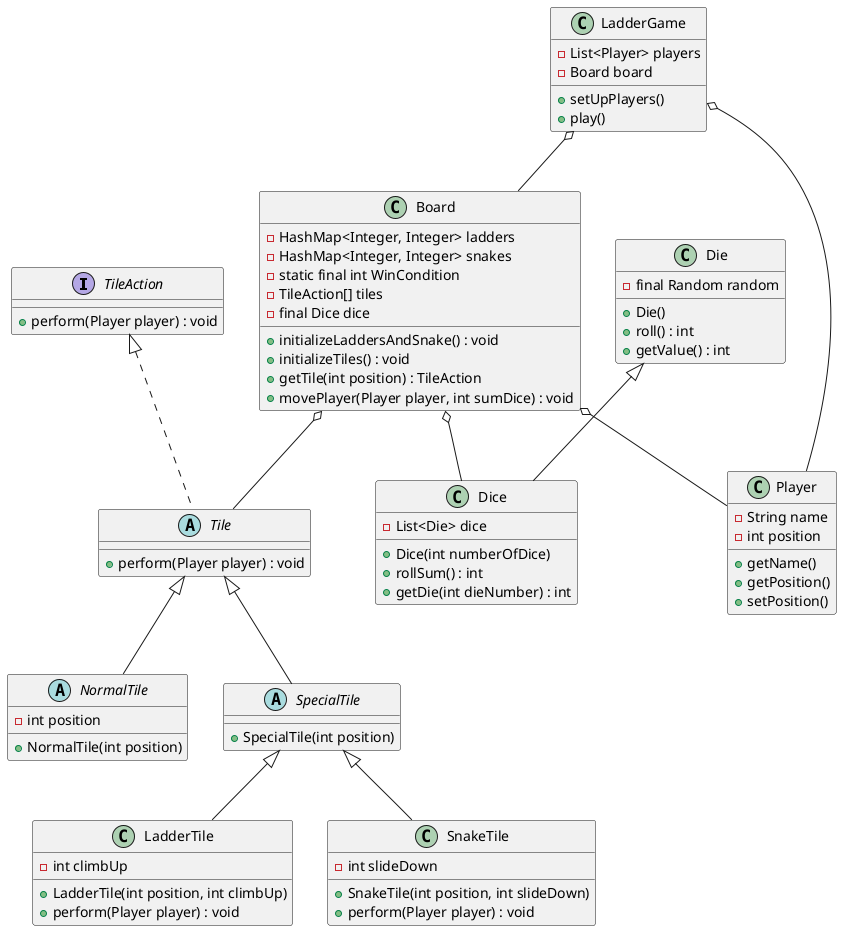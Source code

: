 @startuml
interface TileAction{
    + perform(Player player) : void
}

abstract class Tile {
    + perform(Player player) : void
}

abstract class NormalTile {
    - int position
    + NormalTile(int position)
}

abstract class SpecialTile {
    + SpecialTile(int position)
}

class LadderTile {
    - int climbUp
    + LadderTile(int position, int climbUp)
    + perform(Player player) : void
}

class SnakeTile {
    - int slideDown
    + SnakeTile(int position, int slideDown)
    + perform(Player player) : void
}

class Board {
    - HashMap<Integer, Integer> ladders
    - HashMap<Integer, Integer> snakes
    - static final int WinCondition
    - TileAction[] tiles
    - final Dice dice
    + initializeLaddersAndSnake() : void
    + initializeTiles() : void
    + getTile(int position) : TileAction
    + movePlayer(Player player, int sumDice) : void
}

class Die {
    - final Random random
    + Die()
    + roll() : int
    + getValue() : int
}

class Dice {
    - List<Die> dice
    + Dice(int numberOfDice)
    + rollSum() : int
    + getDie(int dieNumber) : int
}

class Player {
    - String name
    - int position
    + getName()
    + getPosition()
    + setPosition()
}

class LadderGame {
    - List<Player> players
    - Board board
    + setUpPlayers()
    + play()
}


TileAction <|.. Tile
Tile <|-- NormalTile
Tile <|-- SpecialTile
SpecialTile <|-- LadderTile
SpecialTile <|-- SnakeTile

Board o-- Tile
Board o-- Player
Board o-- Dice

Die <|-- Dice

LadderGame o-- Board
LadderGame o-- Player

@enduml
